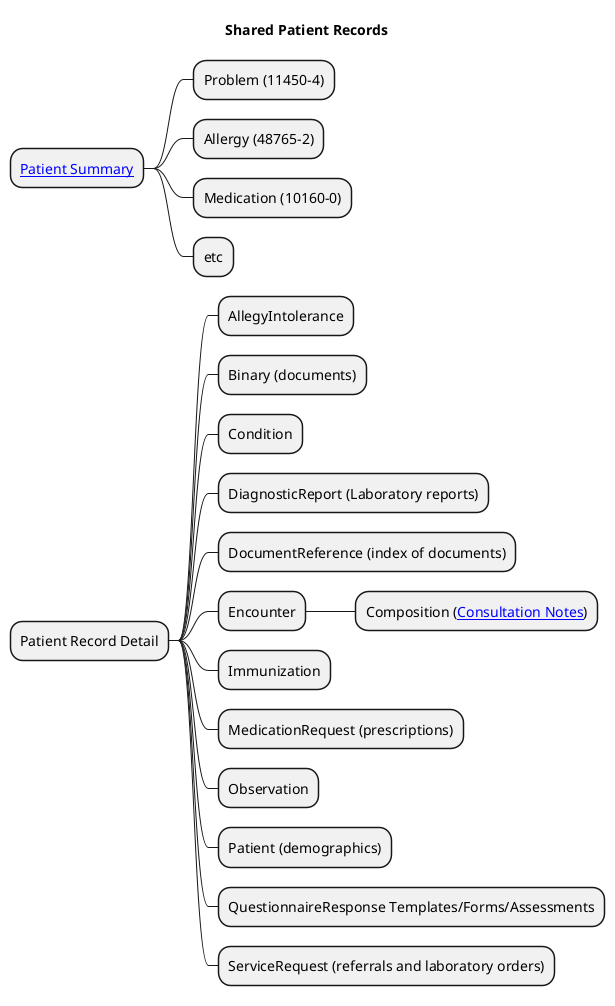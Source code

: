 @startmindmap

title "Shared Patient Records"

* [[StructureDefinition-PatientSummary.html Patient Summary]]
** Problem (11450-4)
** Allergy (48765-2)
** Medication (10160-0)
** etc
* Patient Record Detail
** AllegyIntolerance
** Binary (documents)
** Condition
** DiagnosticReport (Laboratory reports)
** DocumentReference (index of documents)
** Encounter
*** Composition ([[StructureDefinition-ConsulationNote.html Consultation Notes]])
** Immunization
** MedicationRequest (prescriptions)
** Observation
** Patient (demographics)
** QuestionnaireResponse Templates/Forms/Assessments
** ServiceRequest (referrals and laboratory orders)

@endtmindmap
